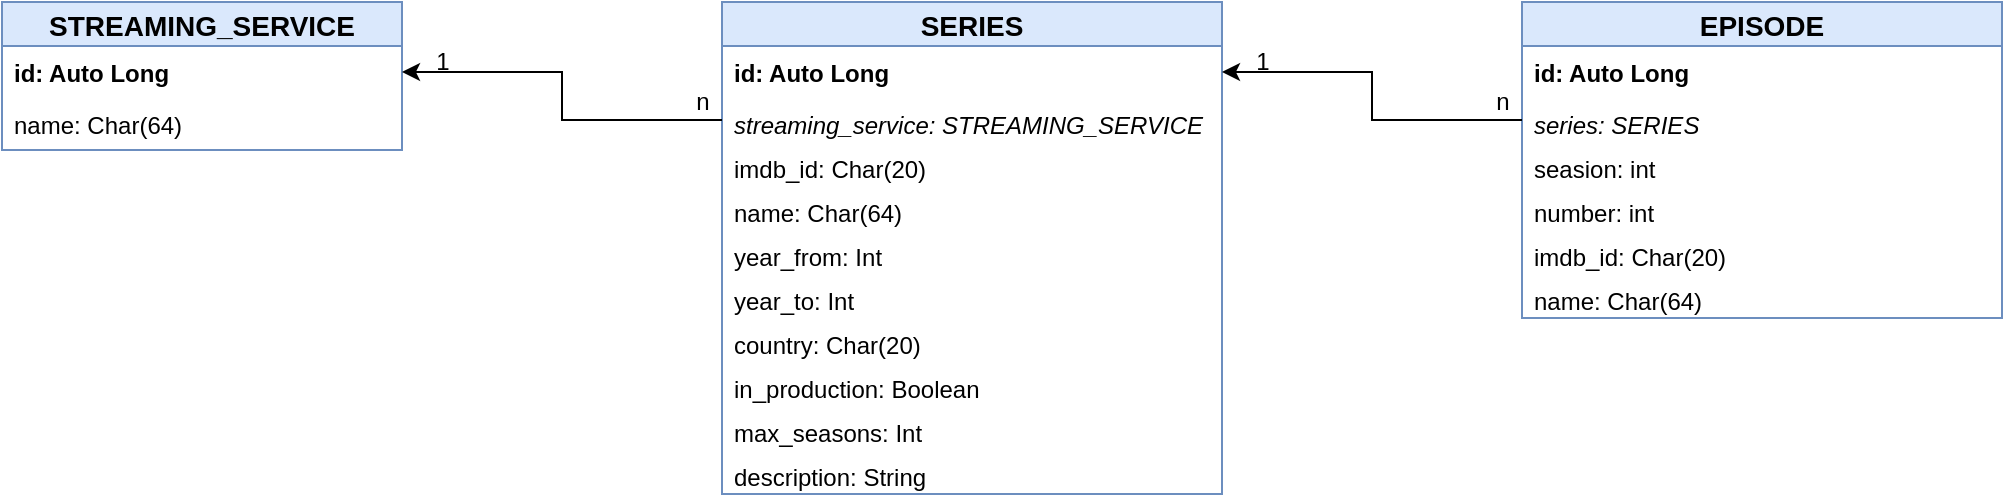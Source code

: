 <mxfile version="12.7.9" type="device"><diagram id="oc8Ppx1RGP8s9x749eJW" name="Page-1"><mxGraphModel dx="1402" dy="761" grid="1" gridSize="10" guides="1" tooltips="1" connect="1" arrows="1" fold="1" page="0" pageScale="1" pageWidth="1654" pageHeight="2336" math="0" shadow="0"><root><mxCell id="0"/><mxCell id="1" parent="0"/><mxCell id="rZXSQumtRdeJpUsdVyip-1" value="STREAMING_SERVICE" style="swimlane;fontStyle=1;childLayout=stackLayout;horizontal=1;startSize=22;fillColor=#dae8fc;horizontalStack=0;resizeParent=1;resizeParentMax=0;resizeLast=0;collapsible=0;marginBottom=0;swimlaneFillColor=#ffffff;align=center;fontSize=14;strokeColor=#6c8ebf;resizable=1;expand=1;" parent="1" vertex="1"><mxGeometry x="200" y="280" width="200" height="74" as="geometry"/></mxCell><mxCell id="rZXSQumtRdeJpUsdVyip-2" value="id: Auto Long" style="text;strokeColor=none;fillColor=none;spacingLeft=4;spacingRight=4;overflow=hidden;rotatable=0;points=[[0,0.5],[1,0.5]];portConstraint=eastwest;fontSize=12;fontStyle=1" parent="rZXSQumtRdeJpUsdVyip-1" vertex="1"><mxGeometry y="22" width="200" height="26" as="geometry"/></mxCell><mxCell id="rZXSQumtRdeJpUsdVyip-3" value="name: Char(64)" style="text;strokeColor=none;fillColor=none;spacingLeft=4;spacingRight=4;overflow=hidden;rotatable=0;points=[[0,0.5],[1,0.5]];portConstraint=eastwest;fontSize=12;" parent="rZXSQumtRdeJpUsdVyip-1" vertex="1"><mxGeometry y="48" width="200" height="26" as="geometry"/></mxCell><mxCell id="rZXSQumtRdeJpUsdVyip-5" value="SERIES" style="swimlane;fontStyle=1;childLayout=stackLayout;horizontal=1;startSize=22;fillColor=#dae8fc;horizontalStack=0;resizeParent=1;resizeParentMax=0;resizeLast=0;collapsible=0;marginBottom=0;swimlaneFillColor=#ffffff;align=center;fontSize=14;strokeColor=#6c8ebf;resizable=1;expand=1;" parent="1" vertex="1"><mxGeometry x="560" y="280" width="250" height="246" as="geometry"/></mxCell><mxCell id="rZXSQumtRdeJpUsdVyip-6" value="id: Auto Long" style="text;strokeColor=none;fillColor=none;spacingLeft=4;spacingRight=4;overflow=hidden;rotatable=0;points=[[0,0.5],[1,0.5]];portConstraint=eastwest;fontSize=12;fontStyle=1" parent="rZXSQumtRdeJpUsdVyip-5" vertex="1"><mxGeometry y="22" width="250" height="26" as="geometry"/></mxCell><mxCell id="rZXSQumtRdeJpUsdVyip-25" value="streaming_service: STREAMING_SERVICE" style="text;strokeColor=none;fillColor=none;spacingLeft=4;spacingRight=4;overflow=hidden;rotatable=0;points=[[0,0.5],[1,0.5]];portConstraint=eastwest;fontSize=12;fontStyle=2" parent="rZXSQumtRdeJpUsdVyip-5" vertex="1"><mxGeometry y="48" width="250" height="22" as="geometry"/></mxCell><mxCell id="rZXSQumtRdeJpUsdVyip-7" value="imdb_id: Char(20)" style="text;strokeColor=none;fillColor=none;spacingLeft=4;spacingRight=4;overflow=hidden;rotatable=0;points=[[0,0.5],[1,0.5]];portConstraint=eastwest;fontSize=12;" parent="rZXSQumtRdeJpUsdVyip-5" vertex="1"><mxGeometry y="70" width="250" height="22" as="geometry"/></mxCell><mxCell id="rZXSQumtRdeJpUsdVyip-8" value="name: Char(64)" style="text;strokeColor=none;fillColor=none;spacingLeft=4;spacingRight=4;overflow=hidden;rotatable=0;points=[[0,0.5],[1,0.5]];portConstraint=eastwest;fontSize=12;" parent="rZXSQumtRdeJpUsdVyip-5" vertex="1"><mxGeometry y="92" width="250" height="22" as="geometry"/></mxCell><mxCell id="rZXSQumtRdeJpUsdVyip-9" value="year_from: Int" style="text;strokeColor=none;fillColor=none;spacingLeft=4;spacingRight=4;overflow=hidden;rotatable=0;points=[[0,0.5],[1,0.5]];portConstraint=eastwest;fontSize=12;" parent="rZXSQumtRdeJpUsdVyip-5" vertex="1"><mxGeometry y="114" width="250" height="22" as="geometry"/></mxCell><mxCell id="rZXSQumtRdeJpUsdVyip-10" value="year_to: Int" style="text;strokeColor=none;fillColor=none;spacingLeft=4;spacingRight=4;overflow=hidden;rotatable=0;points=[[0,0.5],[1,0.5]];portConstraint=eastwest;fontSize=12;" parent="rZXSQumtRdeJpUsdVyip-5" vertex="1"><mxGeometry y="136" width="250" height="22" as="geometry"/></mxCell><mxCell id="rZXSQumtRdeJpUsdVyip-11" value="country: Char(20)" style="text;strokeColor=none;fillColor=none;spacingLeft=4;spacingRight=4;overflow=hidden;rotatable=0;points=[[0,0.5],[1,0.5]];portConstraint=eastwest;fontSize=12;" parent="rZXSQumtRdeJpUsdVyip-5" vertex="1"><mxGeometry y="158" width="250" height="22" as="geometry"/></mxCell><mxCell id="rZXSQumtRdeJpUsdVyip-12" value="in_production: Boolean" style="text;strokeColor=none;fillColor=none;spacingLeft=4;spacingRight=4;overflow=hidden;rotatable=0;points=[[0,0.5],[1,0.5]];portConstraint=eastwest;fontSize=12;" parent="rZXSQumtRdeJpUsdVyip-5" vertex="1"><mxGeometry y="180" width="250" height="22" as="geometry"/></mxCell><mxCell id="rZXSQumtRdeJpUsdVyip-13" value="max_seasons: Int" style="text;strokeColor=none;fillColor=none;spacingLeft=4;spacingRight=4;overflow=hidden;rotatable=0;points=[[0,0.5],[1,0.5]];portConstraint=eastwest;fontSize=12;" parent="rZXSQumtRdeJpUsdVyip-5" vertex="1"><mxGeometry y="202" width="250" height="22" as="geometry"/></mxCell><mxCell id="rZXSQumtRdeJpUsdVyip-14" value="description: String" style="text;strokeColor=none;fillColor=none;spacingLeft=4;spacingRight=4;overflow=hidden;rotatable=0;points=[[0,0.5],[1,0.5]];portConstraint=eastwest;fontSize=12;" parent="rZXSQumtRdeJpUsdVyip-5" vertex="1"><mxGeometry y="224" width="250" height="22" as="geometry"/></mxCell><mxCell id="rZXSQumtRdeJpUsdVyip-15" value="EPISODE" style="swimlane;fontStyle=1;childLayout=stackLayout;horizontal=1;startSize=22;fillColor=#dae8fc;horizontalStack=0;resizeParent=1;resizeParentMax=0;resizeLast=0;collapsible=0;marginBottom=0;swimlaneFillColor=#ffffff;align=center;fontSize=14;strokeColor=#6c8ebf;resizable=1;expand=1;" parent="1" vertex="1"><mxGeometry x="960" y="280" width="240" height="158" as="geometry"/></mxCell><mxCell id="rZXSQumtRdeJpUsdVyip-16" value="id: Auto Long" style="text;strokeColor=none;fillColor=none;spacingLeft=4;spacingRight=4;overflow=hidden;rotatable=0;points=[[0,0.5],[1,0.5]];portConstraint=eastwest;fontSize=12;fontStyle=1" parent="rZXSQumtRdeJpUsdVyip-15" vertex="1"><mxGeometry y="22" width="240" height="26" as="geometry"/></mxCell><mxCell id="rZXSQumtRdeJpUsdVyip-17" value="series: SERIES" style="text;strokeColor=none;fillColor=none;spacingLeft=4;spacingRight=4;overflow=hidden;rotatable=0;points=[[0,0.5],[1,0.5]];portConstraint=eastwest;fontSize=12;fontStyle=2" parent="rZXSQumtRdeJpUsdVyip-15" vertex="1"><mxGeometry y="48" width="240" height="22" as="geometry"/></mxCell><mxCell id="rZXSQumtRdeJpUsdVyip-18" value="seasion: int" style="text;strokeColor=none;fillColor=none;spacingLeft=4;spacingRight=4;overflow=hidden;rotatable=0;points=[[0,0.5],[1,0.5]];portConstraint=eastwest;fontSize=12;" parent="rZXSQumtRdeJpUsdVyip-15" vertex="1"><mxGeometry y="70" width="240" height="22" as="geometry"/></mxCell><mxCell id="rZXSQumtRdeJpUsdVyip-19" value="number: int" style="text;strokeColor=none;fillColor=none;spacingLeft=4;spacingRight=4;overflow=hidden;rotatable=0;points=[[0,0.5],[1,0.5]];portConstraint=eastwest;fontSize=12;" parent="rZXSQumtRdeJpUsdVyip-15" vertex="1"><mxGeometry y="92" width="240" height="22" as="geometry"/></mxCell><mxCell id="rZXSQumtRdeJpUsdVyip-20" value="imdb_id: Char(20)" style="text;strokeColor=none;fillColor=none;spacingLeft=4;spacingRight=4;overflow=hidden;rotatable=0;points=[[0,0.5],[1,0.5]];portConstraint=eastwest;fontSize=12;" parent="rZXSQumtRdeJpUsdVyip-15" vertex="1"><mxGeometry y="114" width="240" height="22" as="geometry"/></mxCell><mxCell id="rZXSQumtRdeJpUsdVyip-21" value="name: Char(64)" style="text;strokeColor=none;fillColor=none;spacingLeft=4;spacingRight=4;overflow=hidden;rotatable=0;points=[[0,0.5],[1,0.5]];portConstraint=eastwest;fontSize=12;" parent="rZXSQumtRdeJpUsdVyip-15" vertex="1"><mxGeometry y="136" width="240" height="22" as="geometry"/></mxCell><mxCell id="rZXSQumtRdeJpUsdVyip-29" style="edgeStyle=orthogonalEdgeStyle;rounded=0;orthogonalLoop=1;jettySize=auto;html=1;exitX=0;exitY=0.5;exitDx=0;exitDy=0;entryX=1;entryY=0.5;entryDx=0;entryDy=0;" parent="1" source="rZXSQumtRdeJpUsdVyip-25" target="rZXSQumtRdeJpUsdVyip-2" edge="1"><mxGeometry relative="1" as="geometry"/></mxCell><mxCell id="rZXSQumtRdeJpUsdVyip-30" style="edgeStyle=orthogonalEdgeStyle;rounded=0;orthogonalLoop=1;jettySize=auto;html=1;exitX=0;exitY=0.5;exitDx=0;exitDy=0;entryX=1;entryY=0.5;entryDx=0;entryDy=0;" parent="1" source="rZXSQumtRdeJpUsdVyip-17" target="rZXSQumtRdeJpUsdVyip-6" edge="1"><mxGeometry relative="1" as="geometry"/></mxCell><mxCell id="rZXSQumtRdeJpUsdVyip-31" value="1" style="text;html=1;align=center;verticalAlign=middle;resizable=0;points=[];autosize=1;" parent="1" vertex="1"><mxGeometry x="410" y="300" width="20" height="20" as="geometry"/></mxCell><mxCell id="rZXSQumtRdeJpUsdVyip-32" value="1" style="text;html=1;align=center;verticalAlign=middle;resizable=0;points=[];autosize=1;" parent="1" vertex="1"><mxGeometry x="820" y="300" width="20" height="20" as="geometry"/></mxCell><mxCell id="rZXSQumtRdeJpUsdVyip-33" value="n" style="text;html=1;align=center;verticalAlign=middle;resizable=0;points=[];autosize=1;" parent="1" vertex="1"><mxGeometry x="540" y="320" width="20" height="20" as="geometry"/></mxCell><mxCell id="rZXSQumtRdeJpUsdVyip-34" value="n" style="text;html=1;align=center;verticalAlign=middle;resizable=0;points=[];autosize=1;" parent="1" vertex="1"><mxGeometry x="940" y="320" width="20" height="20" as="geometry"/></mxCell></root></mxGraphModel></diagram></mxfile>